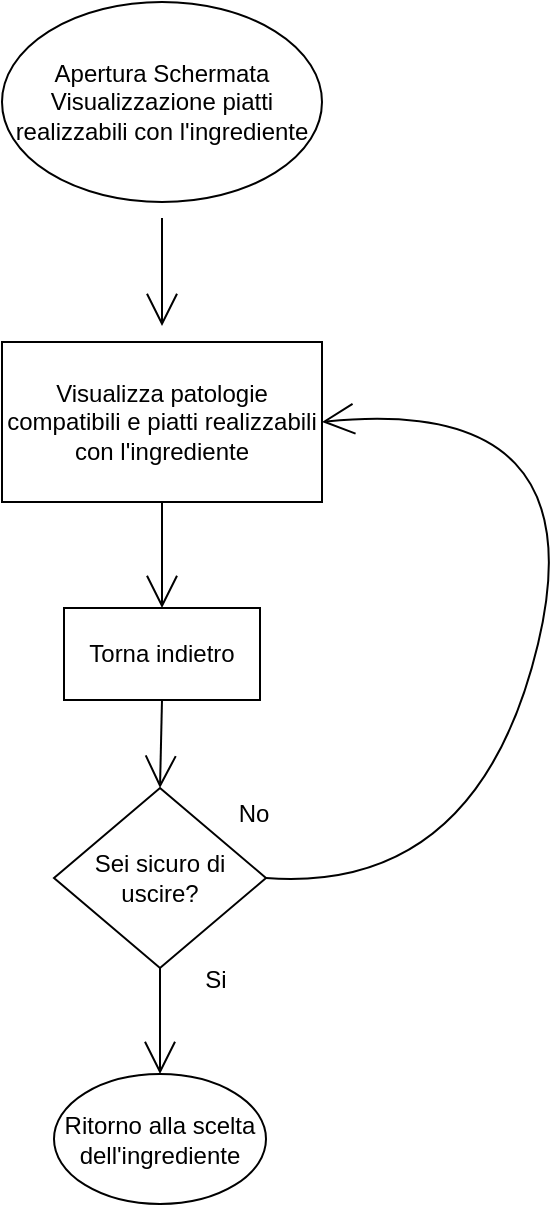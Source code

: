 <mxfile version="18.0.5" type="device"><diagram id="PnVdPndvN71zo58ZY2jv" name="Page-1"><mxGraphModel dx="1038" dy="1589" grid="1" gridSize="10" guides="1" tooltips="1" connect="1" arrows="1" fold="1" page="1" pageScale="1" pageWidth="850" pageHeight="1100" math="0" shadow="0"><root><mxCell id="0"/><mxCell id="1" parent="0"/><mxCell id="o0nU7jXtXIeiX8cj49iq-1" value="Visualizza patologie compatibili e piatti realizzabili con l'ingrediente" style="rounded=0;whiteSpace=wrap;html=1;hachureGap=4;" parent="1" vertex="1"><mxGeometry x="132" y="159" width="160" height="80" as="geometry"/></mxCell><mxCell id="o0nU7jXtXIeiX8cj49iq-2" value="" style="edgeStyle=none;curved=1;rounded=0;orthogonalLoop=1;jettySize=auto;html=1;endArrow=open;startSize=14;endSize=14;sourcePerimeterSpacing=8;targetPerimeterSpacing=8;" parent="1" source="o0nU7jXtXIeiX8cj49iq-3" target="o0nU7jXtXIeiX8cj49iq-1" edge="1"><mxGeometry relative="1" as="geometry"/></mxCell><mxCell id="o0nU7jXtXIeiX8cj49iq-3" value="Apertura Schermata Visualizzazione piatti realizzabili con l'ingrediente" style="ellipse;whiteSpace=wrap;html=1;hachureGap=4;" parent="1" vertex="1"><mxGeometry x="132" y="-11" width="160" height="100" as="geometry"/></mxCell><mxCell id="o0nU7jXtXIeiX8cj49iq-4" value="Torna indietro" style="rounded=0;whiteSpace=wrap;html=1;hachureGap=4;" parent="1" vertex="1"><mxGeometry x="163" y="292" width="98" height="46" as="geometry"/></mxCell><mxCell id="o0nU7jXtXIeiX8cj49iq-5" value="" style="edgeStyle=none;orthogonalLoop=1;jettySize=auto;html=1;rounded=0;endArrow=open;startSize=14;endSize=14;sourcePerimeterSpacing=8;targetPerimeterSpacing=8;curved=1;exitX=0.5;exitY=1;exitDx=0;exitDy=0;entryX=0.5;entryY=0;entryDx=0;entryDy=0;" parent="1" source="o0nU7jXtXIeiX8cj49iq-1" target="o0nU7jXtXIeiX8cj49iq-4" edge="1"><mxGeometry width="120" relative="1" as="geometry"><mxPoint x="140" y="272" as="sourcePoint"/><mxPoint x="260" y="272" as="targetPoint"/><Array as="points"/></mxGeometry></mxCell><mxCell id="o0nU7jXtXIeiX8cj49iq-6" value="Sei sicuro di uscire?" style="rhombus;whiteSpace=wrap;html=1;hachureGap=4;" parent="1" vertex="1"><mxGeometry x="158" y="382" width="106" height="90" as="geometry"/></mxCell><mxCell id="o0nU7jXtXIeiX8cj49iq-7" value="" style="edgeStyle=none;orthogonalLoop=1;jettySize=auto;html=1;rounded=0;endArrow=open;startSize=14;endSize=14;sourcePerimeterSpacing=8;targetPerimeterSpacing=8;curved=1;exitX=0.5;exitY=1;exitDx=0;exitDy=0;entryX=0.5;entryY=0;entryDx=0;entryDy=0;" parent="1" source="o0nU7jXtXIeiX8cj49iq-4" target="o0nU7jXtXIeiX8cj49iq-6" edge="1"><mxGeometry width="120" relative="1" as="geometry"><mxPoint x="335" y="225" as="sourcePoint"/><mxPoint x="455" y="225" as="targetPoint"/><Array as="points"/></mxGeometry></mxCell><mxCell id="o0nU7jXtXIeiX8cj49iq-8" value="No" style="text;strokeColor=none;fillColor=none;html=1;align=center;verticalAlign=middle;whiteSpace=wrap;rounded=0;hachureGap=4;" parent="1" vertex="1"><mxGeometry x="228" y="380" width="60" height="30" as="geometry"/></mxCell><mxCell id="o0nU7jXtXIeiX8cj49iq-9" value="Ritorno alla scelta dell'ingrediente" style="ellipse;whiteSpace=wrap;html=1;hachureGap=4;" parent="1" vertex="1"><mxGeometry x="158" y="525" width="106" height="65" as="geometry"/></mxCell><mxCell id="o0nU7jXtXIeiX8cj49iq-10" value="" style="edgeStyle=none;orthogonalLoop=1;jettySize=auto;html=1;rounded=0;endArrow=open;startSize=14;endSize=14;sourcePerimeterSpacing=8;targetPerimeterSpacing=8;curved=1;entryX=0.5;entryY=0;entryDx=0;entryDy=0;exitX=0.5;exitY=1;exitDx=0;exitDy=0;" parent="1" source="o0nU7jXtXIeiX8cj49iq-6" target="o0nU7jXtXIeiX8cj49iq-9" edge="1"><mxGeometry width="120" relative="1" as="geometry"><mxPoint x="235" y="273" as="sourcePoint"/><mxPoint x="355" y="273" as="targetPoint"/><Array as="points"/></mxGeometry></mxCell><mxCell id="o0nU7jXtXIeiX8cj49iq-11" value="Si" style="text;strokeColor=none;fillColor=none;html=1;align=center;verticalAlign=middle;whiteSpace=wrap;rounded=0;hachureGap=4;" parent="1" vertex="1"><mxGeometry x="209" y="463" width="60" height="30" as="geometry"/></mxCell><mxCell id="o0nU7jXtXIeiX8cj49iq-12" value="" style="edgeStyle=none;orthogonalLoop=1;jettySize=auto;html=1;rounded=0;endArrow=open;startSize=14;endSize=14;sourcePerimeterSpacing=8;targetPerimeterSpacing=8;curved=1;exitX=1;exitY=0.5;exitDx=0;exitDy=0;entryX=1;entryY=0.5;entryDx=0;entryDy=0;" parent="1" source="o0nU7jXtXIeiX8cj49iq-6" target="o0nU7jXtXIeiX8cj49iq-1" edge="1"><mxGeometry width="120" relative="1" as="geometry"><mxPoint x="161" y="179" as="sourcePoint"/><mxPoint x="571" y="-27" as="targetPoint"/><Array as="points"><mxPoint x="370" y="435"/><mxPoint x="430" y="185"/></Array></mxGeometry></mxCell></root></mxGraphModel></diagram></mxfile>